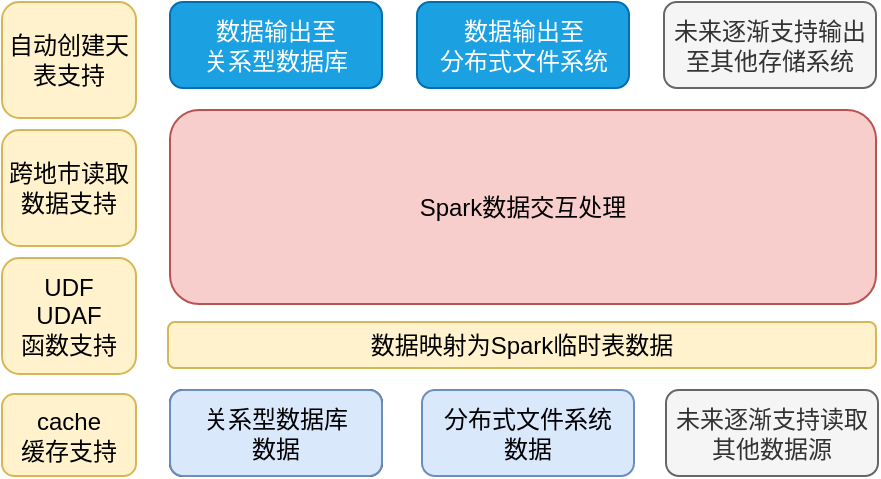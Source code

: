 <mxfile version="14.5.1" type="device" pages="3"><diagram id="OfGLQL2Kn0_49WEJcDgp" name="架构"><mxGraphModel dx="1029" dy="-136" grid="0" gridSize="10" guides="1" tooltips="1" connect="1" arrows="1" fold="1" page="0" pageScale="1" pageWidth="827" pageHeight="1169" math="0" shadow="0"><root><mxCell id="0"/><mxCell id="1" parent="0"/><mxCell id="5mug66PY36dqMrE7MxQM-1" value="关系型数据库&lt;br&gt;数据" style="rounded=1;whiteSpace=wrap;html=1;" parent="1" vertex="1"><mxGeometry x="40" y="600" width="106" height="43" as="geometry"/></mxCell><mxCell id="5mug66PY36dqMrE7MxQM-2" value="分布式文件系统&lt;br&gt;数据" style="rounded=1;whiteSpace=wrap;html=1;fillColor=#dae8fc;strokeColor=#6c8ebf;" parent="1" vertex="1"><mxGeometry x="166" y="600" width="106" height="43" as="geometry"/></mxCell><mxCell id="5mug66PY36dqMrE7MxQM-3" value="UDF&lt;br&gt;UDAF&lt;br&gt;函数支持" style="rounded=1;whiteSpace=wrap;html=1;fillColor=#fff2cc;strokeColor=#d6b656;" parent="1" vertex="1"><mxGeometry x="-44" y="534" width="67" height="58" as="geometry"/></mxCell><mxCell id="5mug66PY36dqMrE7MxQM-4" value="cache&lt;br&gt;缓存支持" style="rounded=1;whiteSpace=wrap;html=1;fillColor=#fff2cc;strokeColor=#d6b656;" parent="1" vertex="1"><mxGeometry x="-44" y="602" width="67" height="41" as="geometry"/></mxCell><mxCell id="5mug66PY36dqMrE7MxQM-6" value="数据映射为Spark临时表数据" style="rounded=1;whiteSpace=wrap;html=1;fillColor=#fff2cc;strokeColor=#d6b656;" parent="1" vertex="1"><mxGeometry x="39" y="566" width="354" height="23" as="geometry"/></mxCell><mxCell id="5mug66PY36dqMrE7MxQM-7" value="Spark数据交互处理" style="rounded=1;whiteSpace=wrap;html=1;fillColor=#f8cecc;strokeColor=#b85450;" parent="1" vertex="1"><mxGeometry x="40" y="460" width="353" height="97" as="geometry"/></mxCell><mxCell id="5mug66PY36dqMrE7MxQM-8" value="未来逐渐支持读取&lt;br&gt;其他数据源" style="rounded=1;whiteSpace=wrap;html=1;fillColor=#f5f5f5;strokeColor=#666666;fontColor=#333333;" parent="1" vertex="1"><mxGeometry x="288" y="600" width="106" height="43" as="geometry"/></mxCell><mxCell id="5mug66PY36dqMrE7MxQM-9" value="跨地市读取数据支持" style="rounded=1;whiteSpace=wrap;html=1;fillColor=#fff2cc;strokeColor=#d6b656;" parent="1" vertex="1"><mxGeometry x="-44" y="470" width="67" height="58" as="geometry"/></mxCell><mxCell id="5mug66PY36dqMrE7MxQM-10" value="自动创建天表支持" style="rounded=1;whiteSpace=wrap;html=1;fillColor=#fff2cc;strokeColor=#d6b656;" parent="1" vertex="1"><mxGeometry x="-44" y="406" width="67" height="58" as="geometry"/></mxCell><mxCell id="5mug66PY36dqMrE7MxQM-12" value="数据输出至&lt;br&gt;关系型数据库" style="rounded=1;whiteSpace=wrap;html=1;fillColor=#1ba1e2;strokeColor=#006EAF;fontColor=#ffffff;" parent="1" vertex="1"><mxGeometry x="40" y="406" width="106" height="43" as="geometry"/></mxCell><mxCell id="5mug66PY36dqMrE7MxQM-13" value="数据输出至&lt;br&gt;分布式文件系统" style="rounded=1;whiteSpace=wrap;html=1;fillColor=#1ba1e2;strokeColor=#006EAF;fontColor=#ffffff;" parent="1" vertex="1"><mxGeometry x="163.5" y="406" width="106" height="43" as="geometry"/></mxCell><mxCell id="5mug66PY36dqMrE7MxQM-14" value="未来逐渐支持输出&lt;br&gt;至其他存储系统" style="rounded=1;whiteSpace=wrap;html=1;fillColor=#f5f5f5;strokeColor=#666666;fontColor=#333333;" parent="1" vertex="1"><mxGeometry x="287" y="406" width="106" height="43" as="geometry"/></mxCell><mxCell id="5mug66PY36dqMrE7MxQM-15" value="关系型数据库&lt;br&gt;数据" style="rounded=1;whiteSpace=wrap;html=1;fillColor=#dae8fc;strokeColor=#6c8ebf;" parent="1" vertex="1"><mxGeometry x="40" y="600" width="106" height="43" as="geometry"/></mxCell></root></mxGraphModel></diagram><diagram id="ZPGmbirIWkso1BTtxKn9" name="执行流程"><mxGraphModel dx="440" dy="185" grid="0" gridSize="10" guides="1" tooltips="1" connect="1" arrows="1" fold="1" page="0" pageScale="1" pageWidth="827" pageHeight="1169" math="0" shadow="0"><root><mxCell id="7JOy91g7BamZ7pQ2q7an-0"/><mxCell id="7JOy91g7BamZ7pQ2q7an-1" parent="7JOy91g7BamZ7pQ2q7an-0"/><mxCell id="tk9U1_Gs4dYXltZvEN5y-5" style="edgeStyle=orthogonalEdgeStyle;rounded=0;orthogonalLoop=1;jettySize=auto;html=1;exitX=0.5;exitY=1;exitDx=0;exitDy=0;entryX=0.5;entryY=0;entryDx=0;entryDy=0;" parent="7JOy91g7BamZ7pQ2q7an-1" source="tk9U1_Gs4dYXltZvEN5y-0" target="tk9U1_Gs4dYXltZvEN5y-1" edge="1"><mxGeometry relative="1" as="geometry"/></mxCell><mxCell id="tk9U1_Gs4dYXltZvEN5y-0" value="spark-submit" style="rounded=1;whiteSpace=wrap;html=1;fillColor=#dae8fc;strokeColor=#6c8ebf;" parent="7JOy91g7BamZ7pQ2q7an-1" vertex="1"><mxGeometry x="202" y="56" width="120" height="60" as="geometry"/></mxCell><mxCell id="tk9U1_Gs4dYXltZvEN5y-6" style="edgeStyle=orthogonalEdgeStyle;rounded=0;orthogonalLoop=1;jettySize=auto;html=1;exitX=0.5;exitY=1;exitDx=0;exitDy=0;entryX=0.5;entryY=0;entryDx=0;entryDy=0;" parent="7JOy91g7BamZ7pQ2q7an-1" source="tk9U1_Gs4dYXltZvEN5y-1" target="tk9U1_Gs4dYXltZvEN5y-2" edge="1"><mxGeometry relative="1" as="geometry"/></mxCell><mxCell id="tk9U1_Gs4dYXltZvEN5y-1" value="读取Properties&lt;br&gt;配置文件" style="rounded=1;whiteSpace=wrap;html=1;fillColor=#fff2cc;strokeColor=#d6b656;" parent="7JOy91g7BamZ7pQ2q7an-1" vertex="1"><mxGeometry x="202" y="157" width="120" height="60" as="geometry"/></mxCell><mxCell id="tk9U1_Gs4dYXltZvEN5y-18" value="" style="edgeStyle=orthogonalEdgeStyle;rounded=0;orthogonalLoop=1;jettySize=auto;html=1;" parent="7JOy91g7BamZ7pQ2q7an-1" source="tk9U1_Gs4dYXltZvEN5y-2" target="tk9U1_Gs4dYXltZvEN5y-17" edge="1"><mxGeometry relative="1" as="geometry"/></mxCell><mxCell id="tk9U1_Gs4dYXltZvEN5y-2" value="读取配置SQL的&lt;br&gt;XML配置文件" style="rounded=1;whiteSpace=wrap;html=1;fillColor=#fff2cc;strokeColor=#d6b656;" parent="7JOy91g7BamZ7pQ2q7an-1" vertex="1"><mxGeometry x="202" y="247" width="120" height="60" as="geometry"/></mxCell><mxCell id="tk9U1_Gs4dYXltZvEN5y-15" value="" style="edgeStyle=orthogonalEdgeStyle;rounded=0;orthogonalLoop=1;jettySize=auto;html=1;" parent="7JOy91g7BamZ7pQ2q7an-1" source="tk9U1_Gs4dYXltZvEN5y-3" target="tk9U1_Gs4dYXltZvEN5y-14" edge="1"><mxGeometry relative="1" as="geometry"/></mxCell><mxCell id="tk9U1_Gs4dYXltZvEN5y-3" value="构建Spark运行环境" style="rounded=1;whiteSpace=wrap;html=1;fillColor=#fff2cc;strokeColor=#d6b656;" parent="7JOy91g7BamZ7pQ2q7an-1" vertex="1"><mxGeometry x="202" y="482" width="120" height="60" as="geometry"/></mxCell><mxCell id="bRg4zTRGj5-dFMNFYH0x-2" value="" style="edgeStyle=orthogonalEdgeStyle;rounded=0;orthogonalLoop=1;jettySize=auto;html=1;" parent="7JOy91g7BamZ7pQ2q7an-1" source="tk9U1_Gs4dYXltZvEN5y-8" target="bRg4zTRGj5-dFMNFYH0x-1" edge="1"><mxGeometry relative="1" as="geometry"/></mxCell><mxCell id="tk9U1_Gs4dYXltZvEN5y-8" value="注册UDF、&lt;br&gt;UDAF函数" style="rounded=1;whiteSpace=wrap;html=1;fillColor=#fff2cc;strokeColor=#d6b656;" parent="7JOy91g7BamZ7pQ2q7an-1" vertex="1"><mxGeometry x="202" y="802" width="120" height="60" as="geometry"/></mxCell><mxCell id="tk9U1_Gs4dYXltZvEN5y-24" value="" style="edgeStyle=orthogonalEdgeStyle;rounded=0;orthogonalLoop=1;jettySize=auto;html=1;" parent="7JOy91g7BamZ7pQ2q7an-1" source="tk9U1_Gs4dYXltZvEN5y-14" target="tk9U1_Gs4dYXltZvEN5y-8" edge="1"><mxGeometry relative="1" as="geometry"><mxPoint x="262" y="718" as="targetPoint"/></mxGeometry></mxCell><mxCell id="tk9U1_Gs4dYXltZvEN5y-14" value="输出至数据库&lt;br&gt;是否需要&lt;br&gt;构建天表" style="rhombus;whiteSpace=wrap;html=1;rounded=1;fillColor=#f8cecc;strokeColor=#b85450;" parent="7JOy91g7BamZ7pQ2q7an-1" vertex="1"><mxGeometry x="193.25" y="591" width="137.5" height="88" as="geometry"/></mxCell><mxCell id="tk9U1_Gs4dYXltZvEN5y-20" value="" style="edgeStyle=orthogonalEdgeStyle;rounded=0;orthogonalLoop=1;jettySize=auto;html=1;" parent="7JOy91g7BamZ7pQ2q7an-1" source="tk9U1_Gs4dYXltZvEN5y-17" target="tk9U1_Gs4dYXltZvEN5y-19" edge="1"><mxGeometry relative="1" as="geometry"/></mxCell><mxCell id="tk9U1_Gs4dYXltZvEN5y-22" value="" style="edgeStyle=orthogonalEdgeStyle;rounded=0;orthogonalLoop=1;jettySize=auto;html=1;" parent="7JOy91g7BamZ7pQ2q7an-1" source="tk9U1_Gs4dYXltZvEN5y-17" target="tk9U1_Gs4dYXltZvEN5y-3" edge="1"><mxGeometry relative="1" as="geometry"/></mxCell><mxCell id="tk9U1_Gs4dYXltZvEN5y-17" value="是否存在&lt;br&gt;数据输出配置" style="rhombus;whiteSpace=wrap;html=1;rounded=1;fillColor=#f8cecc;strokeColor=#b85450;" parent="7JOy91g7BamZ7pQ2q7an-1" vertex="1"><mxGeometry x="203" y="354" width="118" height="80" as="geometry"/></mxCell><mxCell id="tk9U1_Gs4dYXltZvEN5y-19" value="由于没有数据输出，程序无意义，直接结束" style="whiteSpace=wrap;html=1;rounded=1;fillColor=#d5e8d4;strokeColor=#82b366;" parent="7JOy91g7BamZ7pQ2q7an-1" vertex="1"><mxGeometry x="401" y="364" width="120" height="60" as="geometry"/></mxCell><mxCell id="tk9U1_Gs4dYXltZvEN5y-21" value="否" style="text;html=1;align=center;verticalAlign=middle;resizable=0;points=[];autosize=1;" parent="7JOy91g7BamZ7pQ2q7an-1" vertex="1"><mxGeometry x="350" y="392" width="22" height="18" as="geometry"/></mxCell><mxCell id="tk9U1_Gs4dYXltZvEN5y-23" value="是" style="text;html=1;align=center;verticalAlign=middle;resizable=0;points=[];autosize=1;" parent="7JOy91g7BamZ7pQ2q7an-1" vertex="1"><mxGeometry x="260" y="446" width="22" height="18" as="geometry"/></mxCell><mxCell id="tk9U1_Gs4dYXltZvEN5y-25" value="是" style="text;html=1;align=center;verticalAlign=middle;resizable=0;points=[];autosize=1;" parent="7JOy91g7BamZ7pQ2q7an-1" vertex="1"><mxGeometry x="270" y="688" width="22" height="18" as="geometry"/></mxCell><mxCell id="bRg4zTRGj5-dFMNFYH0x-4" value="" style="edgeStyle=orthogonalEdgeStyle;rounded=0;orthogonalLoop=1;jettySize=auto;html=1;" parent="7JOy91g7BamZ7pQ2q7an-1" source="bRg4zTRGj5-dFMNFYH0x-1" target="bRg4zTRGj5-dFMNFYH0x-3" edge="1"><mxGeometry relative="1" as="geometry"/></mxCell><mxCell id="bRg4zTRGj5-dFMNFYH0x-6" value="" style="edgeStyle=orthogonalEdgeStyle;rounded=0;orthogonalLoop=1;jettySize=auto;html=1;" parent="7JOy91g7BamZ7pQ2q7an-1" source="bRg4zTRGj5-dFMNFYH0x-1" target="bRg4zTRGj5-dFMNFYH0x-5" edge="1"><mxGeometry relative="1" as="geometry"/></mxCell><mxCell id="bRg4zTRGj5-dFMNFYH0x-1" value="从多种数据源&lt;br&gt;读取数据并注册&lt;br&gt;至Spark" style="rounded=1;whiteSpace=wrap;html=1;fillColor=#fff2cc;strokeColor=#d6b656;" parent="7JOy91g7BamZ7pQ2q7an-1" vertex="1"><mxGeometry x="202" y="902" width="120" height="60" as="geometry"/></mxCell><mxCell id="bRg4zTRGj5-dFMNFYH0x-3" value="配置了缓存的数据&lt;br&gt;进行缓存缓存" style="rounded=1;whiteSpace=wrap;html=1;fillColor=#e1d5e7;strokeColor=#9673a6;" parent="7JOy91g7BamZ7pQ2q7an-1" vertex="1"><mxGeometry x="406" y="1119" width="120" height="60" as="geometry"/></mxCell><mxCell id="bRg4zTRGj5-dFMNFYH0x-7" style="edgeStyle=orthogonalEdgeStyle;rounded=0;orthogonalLoop=1;jettySize=auto;html=1;" parent="7JOy91g7BamZ7pQ2q7an-1" source="bRg4zTRGj5-dFMNFYH0x-5" target="bRg4zTRGj5-dFMNFYH0x-3" edge="1"><mxGeometry relative="1" as="geometry"/></mxCell><mxCell id="bRg4zTRGj5-dFMNFYH0x-9" value="" style="edgeStyle=orthogonalEdgeStyle;rounded=0;orthogonalLoop=1;jettySize=auto;html=1;" parent="7JOy91g7BamZ7pQ2q7an-1" source="bRg4zTRGj5-dFMNFYH0x-5" target="bRg4zTRGj5-dFMNFYH0x-8" edge="1"><mxGeometry relative="1" as="geometry"/></mxCell><mxCell id="bRg4zTRGj5-dFMNFYH0x-5" value="执行数据交互逻辑，执行顺序依照配置顺序" style="rounded=1;whiteSpace=wrap;html=1;fillColor=#fff2cc;strokeColor=#d6b656;" parent="7JOy91g7BamZ7pQ2q7an-1" vertex="1"><mxGeometry x="202" y="1006" width="120" height="60" as="geometry"/></mxCell><mxCell id="bRg4zTRGj5-dFMNFYH0x-10" style="edgeStyle=orthogonalEdgeStyle;rounded=0;orthogonalLoop=1;jettySize=auto;html=1;" parent="7JOy91g7BamZ7pQ2q7an-1" source="bRg4zTRGj5-dFMNFYH0x-8" target="bRg4zTRGj5-dFMNFYH0x-3" edge="1"><mxGeometry relative="1" as="geometry"/></mxCell><mxCell id="bRg4zTRGj5-dFMNFYH0x-12" value="" style="edgeStyle=orthogonalEdgeStyle;rounded=0;orthogonalLoop=1;jettySize=auto;html=1;entryX=0.5;entryY=0;entryDx=0;entryDy=0;" parent="7JOy91g7BamZ7pQ2q7an-1" source="bRg4zTRGj5-dFMNFYH0x-8" target="oJhednNkDfmzMTWpsvFg-1" edge="1"><mxGeometry relative="1" as="geometry"/></mxCell><mxCell id="bRg4zTRGj5-dFMNFYH0x-8" value="执行数据交互逻辑，执行顺序依照配置顺序" style="rounded=1;whiteSpace=wrap;html=1;fillColor=#fff2cc;strokeColor=#d6b656;" parent="7JOy91g7BamZ7pQ2q7an-1" vertex="1"><mxGeometry x="202" y="1119" width="120" height="60" as="geometry"/></mxCell><mxCell id="5H7ljv8IEsNmwuPJ7MGp-1" value="" style="edgeStyle=orthogonalEdgeStyle;rounded=0;orthogonalLoop=1;jettySize=auto;html=1;" parent="7JOy91g7BamZ7pQ2q7an-1" source="bRg4zTRGj5-dFMNFYH0x-11" target="5H7ljv8IEsNmwuPJ7MGp-0" edge="1"><mxGeometry relative="1" as="geometry"/></mxCell><mxCell id="bRg4zTRGj5-dFMNFYH0x-11" value="数据输出至指定&lt;br&gt;存储系统" style="rounded=1;whiteSpace=wrap;html=1;fillColor=#fff2cc;strokeColor=#d6b656;" parent="7JOy91g7BamZ7pQ2q7an-1" vertex="1"><mxGeometry x="202" y="1350" width="120" height="60" as="geometry"/></mxCell><mxCell id="5H7ljv8IEsNmwuPJ7MGp-0" value="关闭Spark上下文环境，程序结束" style="rounded=1;whiteSpace=wrap;html=1;fillColor=#f5f5f5;strokeColor=#666666;fontColor=#333333;" parent="7JOy91g7BamZ7pQ2q7an-1" vertex="1"><mxGeometry x="202" y="1459" width="120" height="60" as="geometry"/></mxCell><mxCell id="oJhednNkDfmzMTWpsvFg-2" style="edgeStyle=orthogonalEdgeStyle;rounded=0;orthogonalLoop=1;jettySize=auto;html=1;entryX=0.5;entryY=0;entryDx=0;entryDy=0;" edge="1" parent="7JOy91g7BamZ7pQ2q7an-1" source="oJhednNkDfmzMTWpsvFg-1" target="bRg4zTRGj5-dFMNFYH0x-11"><mxGeometry relative="1" as="geometry"/></mxCell><mxCell id="oJhednNkDfmzMTWpsvFg-1" value="根据模版表与天表关联配置，在数据库创建数据库天表" style="rounded=1;whiteSpace=wrap;html=1;fillColor=#fff2cc;strokeColor=#d6b656;" vertex="1" parent="7JOy91g7BamZ7pQ2q7an-1"><mxGeometry x="202" y="1232" width="120" height="60" as="geometry"/></mxCell></root></mxGraphModel></diagram><diagram id="nJmxvRgWwgRgH2wW02qB" name="第 3 页"><mxGraphModel dx="1320" dy="554" grid="1" gridSize="10" guides="1" tooltips="1" connect="1" arrows="1" fold="1" page="1" pageScale="1" pageWidth="827" pageHeight="1169" math="0" shadow="0"><root><mxCell id="uXfGo3pdtQn2w8f-KpHa-0"/><mxCell id="uXfGo3pdtQn2w8f-KpHa-1" parent="uXfGo3pdtQn2w8f-KpHa-0"/></root></mxGraphModel></diagram></mxfile>